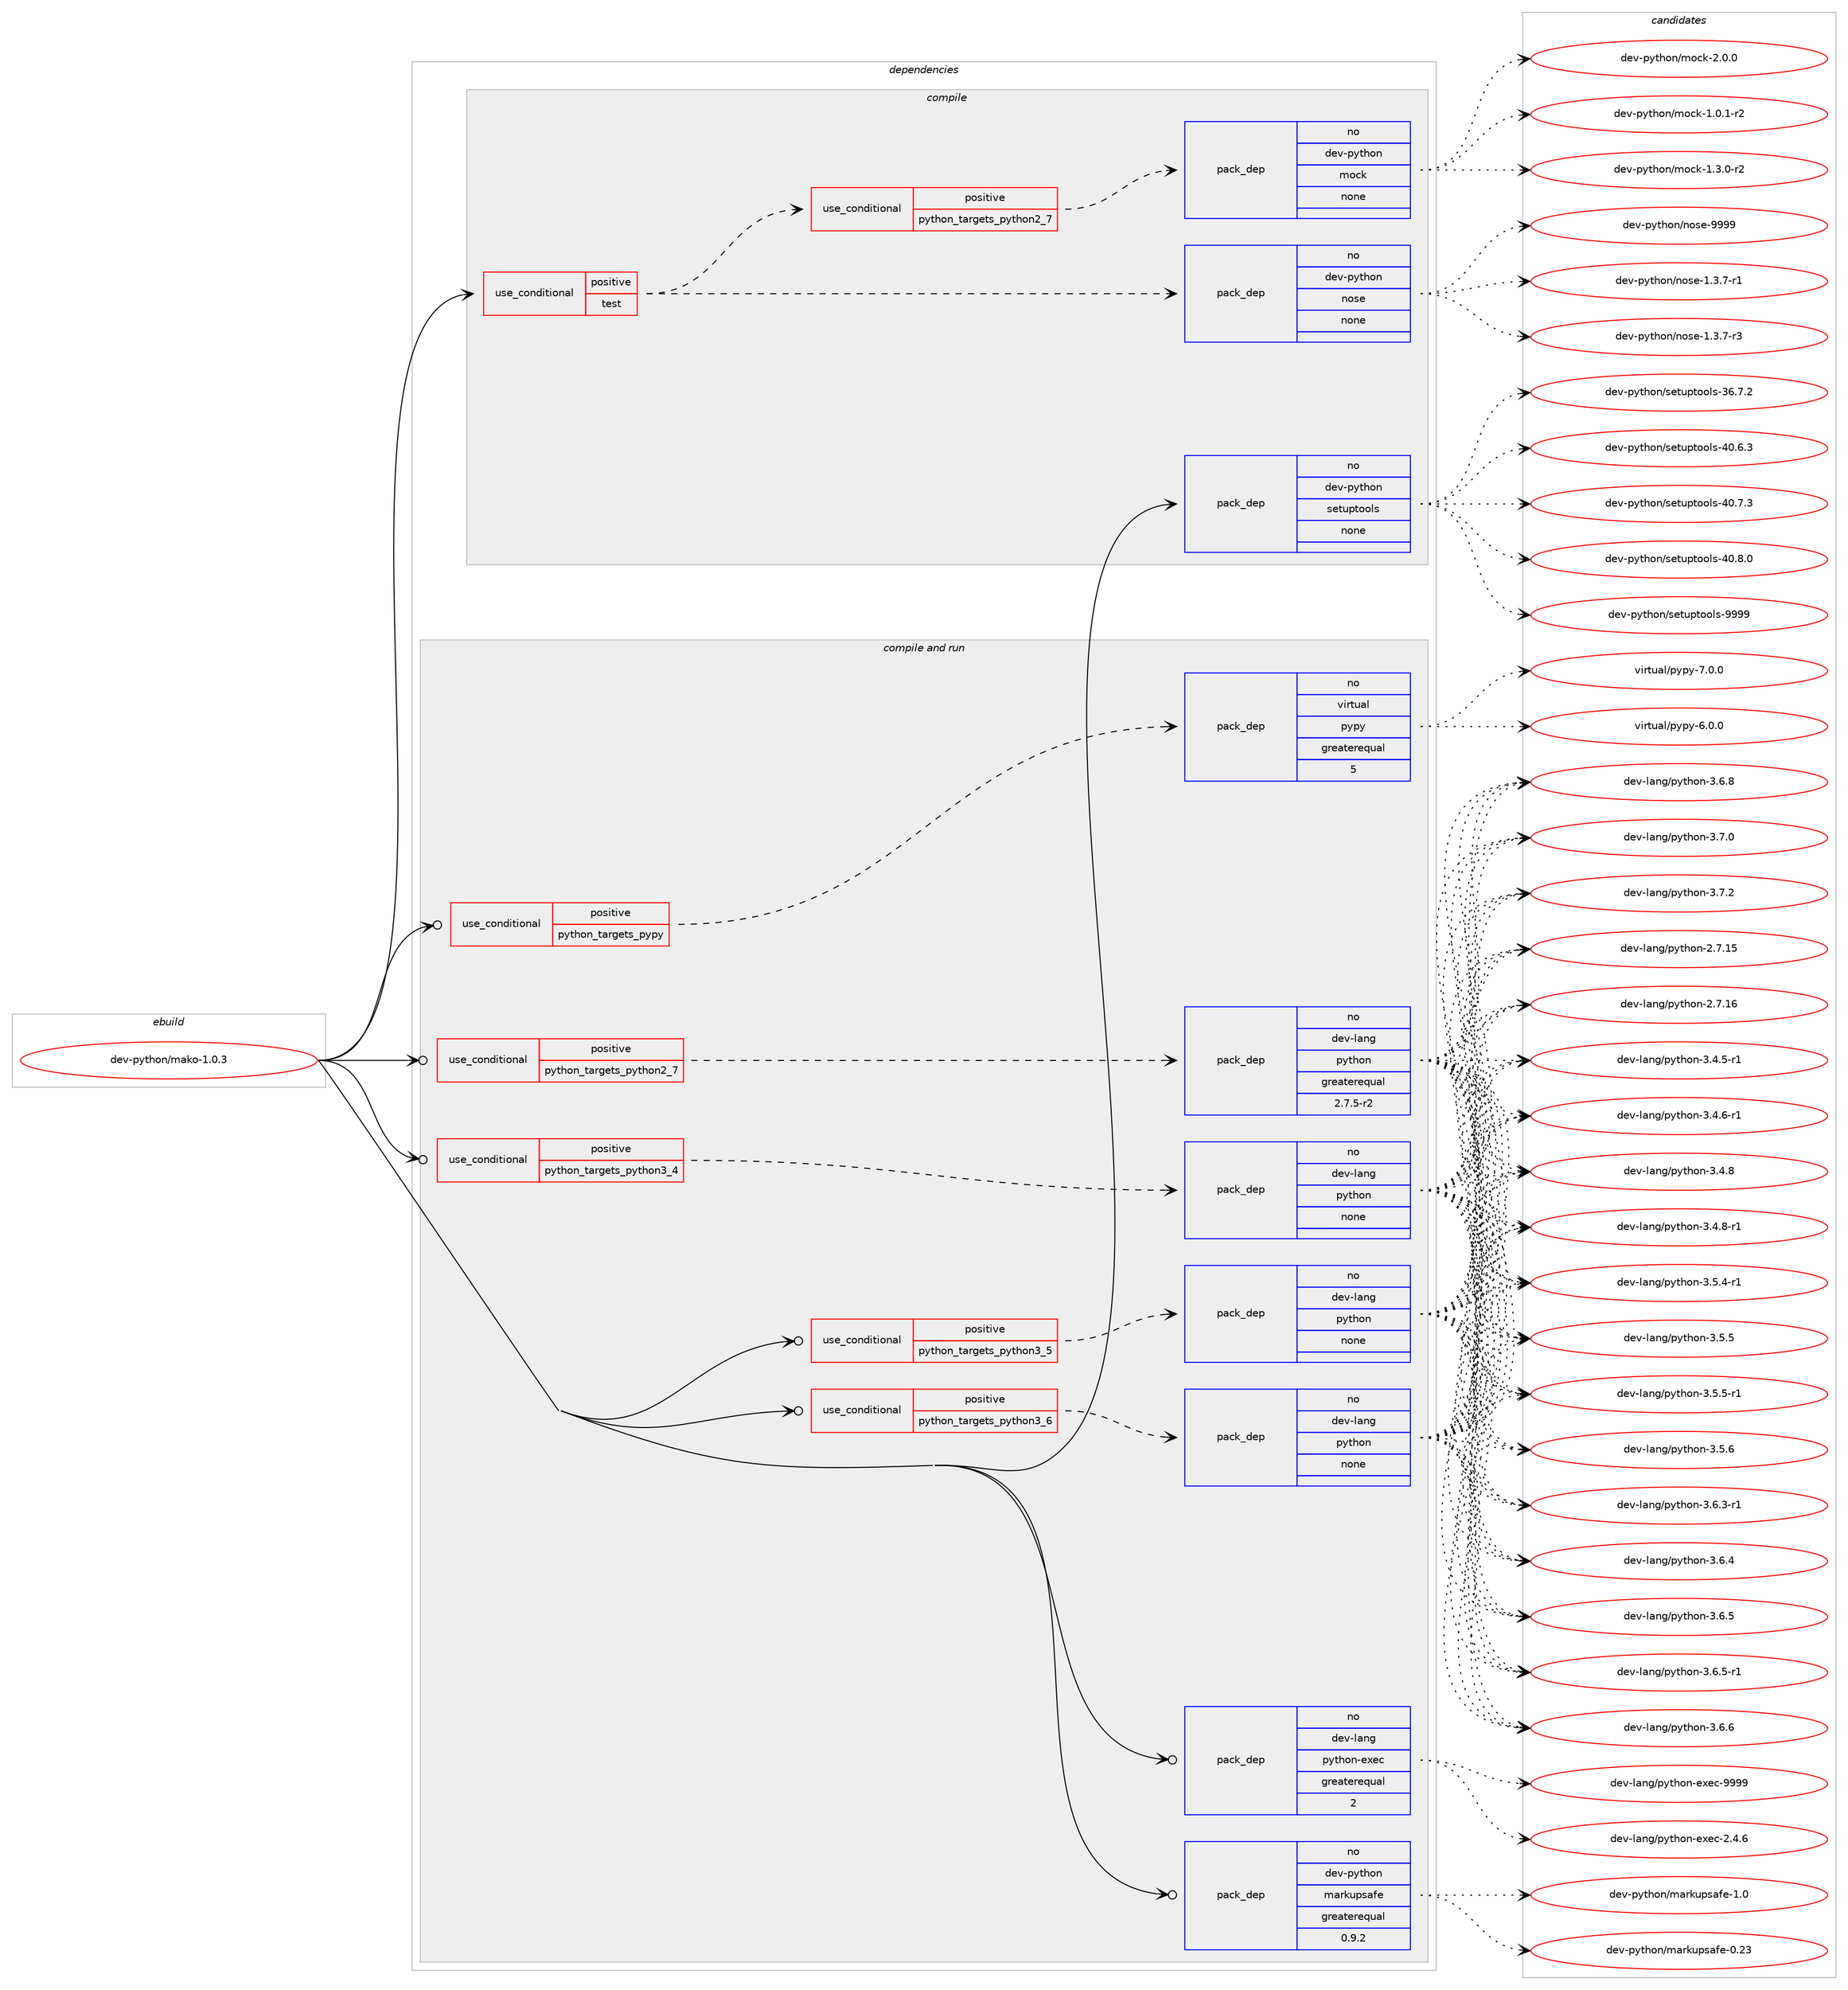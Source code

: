 digraph prolog {

# *************
# Graph options
# *************

newrank=true;
concentrate=true;
compound=true;
graph [rankdir=LR,fontname=Helvetica,fontsize=10,ranksep=1.5];#, ranksep=2.5, nodesep=0.2];
edge  [arrowhead=vee];
node  [fontname=Helvetica,fontsize=10];

# **********
# The ebuild
# **********

subgraph cluster_leftcol {
color=gray;
rank=same;
label=<<i>ebuild</i>>;
id [label="dev-python/mako-1.0.3", color=red, width=4, href="../dev-python/mako-1.0.3.svg"];
}

# ****************
# The dependencies
# ****************

subgraph cluster_midcol {
color=gray;
label=<<i>dependencies</i>>;
subgraph cluster_compile {
fillcolor="#eeeeee";
style=filled;
label=<<i>compile</i>>;
subgraph cond377187 {
dependency1417966 [label=<<TABLE BORDER="0" CELLBORDER="1" CELLSPACING="0" CELLPADDING="4"><TR><TD ROWSPAN="3" CELLPADDING="10">use_conditional</TD></TR><TR><TD>positive</TD></TR><TR><TD>test</TD></TR></TABLE>>, shape=none, color=red];
subgraph pack1017506 {
dependency1417967 [label=<<TABLE BORDER="0" CELLBORDER="1" CELLSPACING="0" CELLPADDING="4" WIDTH="220"><TR><TD ROWSPAN="6" CELLPADDING="30">pack_dep</TD></TR><TR><TD WIDTH="110">no</TD></TR><TR><TD>dev-python</TD></TR><TR><TD>nose</TD></TR><TR><TD>none</TD></TR><TR><TD></TD></TR></TABLE>>, shape=none, color=blue];
}
dependency1417966:e -> dependency1417967:w [weight=20,style="dashed",arrowhead="vee"];
subgraph cond377188 {
dependency1417968 [label=<<TABLE BORDER="0" CELLBORDER="1" CELLSPACING="0" CELLPADDING="4"><TR><TD ROWSPAN="3" CELLPADDING="10">use_conditional</TD></TR><TR><TD>positive</TD></TR><TR><TD>python_targets_python2_7</TD></TR></TABLE>>, shape=none, color=red];
subgraph pack1017507 {
dependency1417969 [label=<<TABLE BORDER="0" CELLBORDER="1" CELLSPACING="0" CELLPADDING="4" WIDTH="220"><TR><TD ROWSPAN="6" CELLPADDING="30">pack_dep</TD></TR><TR><TD WIDTH="110">no</TD></TR><TR><TD>dev-python</TD></TR><TR><TD>mock</TD></TR><TR><TD>none</TD></TR><TR><TD></TD></TR></TABLE>>, shape=none, color=blue];
}
dependency1417968:e -> dependency1417969:w [weight=20,style="dashed",arrowhead="vee"];
}
dependency1417966:e -> dependency1417968:w [weight=20,style="dashed",arrowhead="vee"];
}
id:e -> dependency1417966:w [weight=20,style="solid",arrowhead="vee"];
subgraph pack1017508 {
dependency1417970 [label=<<TABLE BORDER="0" CELLBORDER="1" CELLSPACING="0" CELLPADDING="4" WIDTH="220"><TR><TD ROWSPAN="6" CELLPADDING="30">pack_dep</TD></TR><TR><TD WIDTH="110">no</TD></TR><TR><TD>dev-python</TD></TR><TR><TD>setuptools</TD></TR><TR><TD>none</TD></TR><TR><TD></TD></TR></TABLE>>, shape=none, color=blue];
}
id:e -> dependency1417970:w [weight=20,style="solid",arrowhead="vee"];
}
subgraph cluster_compileandrun {
fillcolor="#eeeeee";
style=filled;
label=<<i>compile and run</i>>;
subgraph cond377189 {
dependency1417971 [label=<<TABLE BORDER="0" CELLBORDER="1" CELLSPACING="0" CELLPADDING="4"><TR><TD ROWSPAN="3" CELLPADDING="10">use_conditional</TD></TR><TR><TD>positive</TD></TR><TR><TD>python_targets_pypy</TD></TR></TABLE>>, shape=none, color=red];
subgraph pack1017509 {
dependency1417972 [label=<<TABLE BORDER="0" CELLBORDER="1" CELLSPACING="0" CELLPADDING="4" WIDTH="220"><TR><TD ROWSPAN="6" CELLPADDING="30">pack_dep</TD></TR><TR><TD WIDTH="110">no</TD></TR><TR><TD>virtual</TD></TR><TR><TD>pypy</TD></TR><TR><TD>greaterequal</TD></TR><TR><TD>5</TD></TR></TABLE>>, shape=none, color=blue];
}
dependency1417971:e -> dependency1417972:w [weight=20,style="dashed",arrowhead="vee"];
}
id:e -> dependency1417971:w [weight=20,style="solid",arrowhead="odotvee"];
subgraph cond377190 {
dependency1417973 [label=<<TABLE BORDER="0" CELLBORDER="1" CELLSPACING="0" CELLPADDING="4"><TR><TD ROWSPAN="3" CELLPADDING="10">use_conditional</TD></TR><TR><TD>positive</TD></TR><TR><TD>python_targets_python2_7</TD></TR></TABLE>>, shape=none, color=red];
subgraph pack1017510 {
dependency1417974 [label=<<TABLE BORDER="0" CELLBORDER="1" CELLSPACING="0" CELLPADDING="4" WIDTH="220"><TR><TD ROWSPAN="6" CELLPADDING="30">pack_dep</TD></TR><TR><TD WIDTH="110">no</TD></TR><TR><TD>dev-lang</TD></TR><TR><TD>python</TD></TR><TR><TD>greaterequal</TD></TR><TR><TD>2.7.5-r2</TD></TR></TABLE>>, shape=none, color=blue];
}
dependency1417973:e -> dependency1417974:w [weight=20,style="dashed",arrowhead="vee"];
}
id:e -> dependency1417973:w [weight=20,style="solid",arrowhead="odotvee"];
subgraph cond377191 {
dependency1417975 [label=<<TABLE BORDER="0" CELLBORDER="1" CELLSPACING="0" CELLPADDING="4"><TR><TD ROWSPAN="3" CELLPADDING="10">use_conditional</TD></TR><TR><TD>positive</TD></TR><TR><TD>python_targets_python3_4</TD></TR></TABLE>>, shape=none, color=red];
subgraph pack1017511 {
dependency1417976 [label=<<TABLE BORDER="0" CELLBORDER="1" CELLSPACING="0" CELLPADDING="4" WIDTH="220"><TR><TD ROWSPAN="6" CELLPADDING="30">pack_dep</TD></TR><TR><TD WIDTH="110">no</TD></TR><TR><TD>dev-lang</TD></TR><TR><TD>python</TD></TR><TR><TD>none</TD></TR><TR><TD></TD></TR></TABLE>>, shape=none, color=blue];
}
dependency1417975:e -> dependency1417976:w [weight=20,style="dashed",arrowhead="vee"];
}
id:e -> dependency1417975:w [weight=20,style="solid",arrowhead="odotvee"];
subgraph cond377192 {
dependency1417977 [label=<<TABLE BORDER="0" CELLBORDER="1" CELLSPACING="0" CELLPADDING="4"><TR><TD ROWSPAN="3" CELLPADDING="10">use_conditional</TD></TR><TR><TD>positive</TD></TR><TR><TD>python_targets_python3_5</TD></TR></TABLE>>, shape=none, color=red];
subgraph pack1017512 {
dependency1417978 [label=<<TABLE BORDER="0" CELLBORDER="1" CELLSPACING="0" CELLPADDING="4" WIDTH="220"><TR><TD ROWSPAN="6" CELLPADDING="30">pack_dep</TD></TR><TR><TD WIDTH="110">no</TD></TR><TR><TD>dev-lang</TD></TR><TR><TD>python</TD></TR><TR><TD>none</TD></TR><TR><TD></TD></TR></TABLE>>, shape=none, color=blue];
}
dependency1417977:e -> dependency1417978:w [weight=20,style="dashed",arrowhead="vee"];
}
id:e -> dependency1417977:w [weight=20,style="solid",arrowhead="odotvee"];
subgraph cond377193 {
dependency1417979 [label=<<TABLE BORDER="0" CELLBORDER="1" CELLSPACING="0" CELLPADDING="4"><TR><TD ROWSPAN="3" CELLPADDING="10">use_conditional</TD></TR><TR><TD>positive</TD></TR><TR><TD>python_targets_python3_6</TD></TR></TABLE>>, shape=none, color=red];
subgraph pack1017513 {
dependency1417980 [label=<<TABLE BORDER="0" CELLBORDER="1" CELLSPACING="0" CELLPADDING="4" WIDTH="220"><TR><TD ROWSPAN="6" CELLPADDING="30">pack_dep</TD></TR><TR><TD WIDTH="110">no</TD></TR><TR><TD>dev-lang</TD></TR><TR><TD>python</TD></TR><TR><TD>none</TD></TR><TR><TD></TD></TR></TABLE>>, shape=none, color=blue];
}
dependency1417979:e -> dependency1417980:w [weight=20,style="dashed",arrowhead="vee"];
}
id:e -> dependency1417979:w [weight=20,style="solid",arrowhead="odotvee"];
subgraph pack1017514 {
dependency1417981 [label=<<TABLE BORDER="0" CELLBORDER="1" CELLSPACING="0" CELLPADDING="4" WIDTH="220"><TR><TD ROWSPAN="6" CELLPADDING="30">pack_dep</TD></TR><TR><TD WIDTH="110">no</TD></TR><TR><TD>dev-lang</TD></TR><TR><TD>python-exec</TD></TR><TR><TD>greaterequal</TD></TR><TR><TD>2</TD></TR></TABLE>>, shape=none, color=blue];
}
id:e -> dependency1417981:w [weight=20,style="solid",arrowhead="odotvee"];
subgraph pack1017515 {
dependency1417982 [label=<<TABLE BORDER="0" CELLBORDER="1" CELLSPACING="0" CELLPADDING="4" WIDTH="220"><TR><TD ROWSPAN="6" CELLPADDING="30">pack_dep</TD></TR><TR><TD WIDTH="110">no</TD></TR><TR><TD>dev-python</TD></TR><TR><TD>markupsafe</TD></TR><TR><TD>greaterequal</TD></TR><TR><TD>0.9.2</TD></TR></TABLE>>, shape=none, color=blue];
}
id:e -> dependency1417982:w [weight=20,style="solid",arrowhead="odotvee"];
}
subgraph cluster_run {
fillcolor="#eeeeee";
style=filled;
label=<<i>run</i>>;
}
}

# **************
# The candidates
# **************

subgraph cluster_choices {
rank=same;
color=gray;
label=<<i>candidates</i>>;

subgraph choice1017506 {
color=black;
nodesep=1;
choice10010111845112121116104111110471101111151014549465146554511449 [label="dev-python/nose-1.3.7-r1", color=red, width=4,href="../dev-python/nose-1.3.7-r1.svg"];
choice10010111845112121116104111110471101111151014549465146554511451 [label="dev-python/nose-1.3.7-r3", color=red, width=4,href="../dev-python/nose-1.3.7-r3.svg"];
choice10010111845112121116104111110471101111151014557575757 [label="dev-python/nose-9999", color=red, width=4,href="../dev-python/nose-9999.svg"];
dependency1417967:e -> choice10010111845112121116104111110471101111151014549465146554511449:w [style=dotted,weight="100"];
dependency1417967:e -> choice10010111845112121116104111110471101111151014549465146554511451:w [style=dotted,weight="100"];
dependency1417967:e -> choice10010111845112121116104111110471101111151014557575757:w [style=dotted,weight="100"];
}
subgraph choice1017507 {
color=black;
nodesep=1;
choice1001011184511212111610411111047109111991074549464846494511450 [label="dev-python/mock-1.0.1-r2", color=red, width=4,href="../dev-python/mock-1.0.1-r2.svg"];
choice1001011184511212111610411111047109111991074549465146484511450 [label="dev-python/mock-1.3.0-r2", color=red, width=4,href="../dev-python/mock-1.3.0-r2.svg"];
choice100101118451121211161041111104710911199107455046484648 [label="dev-python/mock-2.0.0", color=red, width=4,href="../dev-python/mock-2.0.0.svg"];
dependency1417969:e -> choice1001011184511212111610411111047109111991074549464846494511450:w [style=dotted,weight="100"];
dependency1417969:e -> choice1001011184511212111610411111047109111991074549465146484511450:w [style=dotted,weight="100"];
dependency1417969:e -> choice100101118451121211161041111104710911199107455046484648:w [style=dotted,weight="100"];
}
subgraph choice1017508 {
color=black;
nodesep=1;
choice100101118451121211161041111104711510111611711211611111110811545515446554650 [label="dev-python/setuptools-36.7.2", color=red, width=4,href="../dev-python/setuptools-36.7.2.svg"];
choice100101118451121211161041111104711510111611711211611111110811545524846544651 [label="dev-python/setuptools-40.6.3", color=red, width=4,href="../dev-python/setuptools-40.6.3.svg"];
choice100101118451121211161041111104711510111611711211611111110811545524846554651 [label="dev-python/setuptools-40.7.3", color=red, width=4,href="../dev-python/setuptools-40.7.3.svg"];
choice100101118451121211161041111104711510111611711211611111110811545524846564648 [label="dev-python/setuptools-40.8.0", color=red, width=4,href="../dev-python/setuptools-40.8.0.svg"];
choice10010111845112121116104111110471151011161171121161111111081154557575757 [label="dev-python/setuptools-9999", color=red, width=4,href="../dev-python/setuptools-9999.svg"];
dependency1417970:e -> choice100101118451121211161041111104711510111611711211611111110811545515446554650:w [style=dotted,weight="100"];
dependency1417970:e -> choice100101118451121211161041111104711510111611711211611111110811545524846544651:w [style=dotted,weight="100"];
dependency1417970:e -> choice100101118451121211161041111104711510111611711211611111110811545524846554651:w [style=dotted,weight="100"];
dependency1417970:e -> choice100101118451121211161041111104711510111611711211611111110811545524846564648:w [style=dotted,weight="100"];
dependency1417970:e -> choice10010111845112121116104111110471151011161171121161111111081154557575757:w [style=dotted,weight="100"];
}
subgraph choice1017509 {
color=black;
nodesep=1;
choice1181051141161179710847112121112121455446484648 [label="virtual/pypy-6.0.0", color=red, width=4,href="../virtual/pypy-6.0.0.svg"];
choice1181051141161179710847112121112121455546484648 [label="virtual/pypy-7.0.0", color=red, width=4,href="../virtual/pypy-7.0.0.svg"];
dependency1417972:e -> choice1181051141161179710847112121112121455446484648:w [style=dotted,weight="100"];
dependency1417972:e -> choice1181051141161179710847112121112121455546484648:w [style=dotted,weight="100"];
}
subgraph choice1017510 {
color=black;
nodesep=1;
choice10010111845108971101034711212111610411111045504655464953 [label="dev-lang/python-2.7.15", color=red, width=4,href="../dev-lang/python-2.7.15.svg"];
choice10010111845108971101034711212111610411111045504655464954 [label="dev-lang/python-2.7.16", color=red, width=4,href="../dev-lang/python-2.7.16.svg"];
choice1001011184510897110103471121211161041111104551465246534511449 [label="dev-lang/python-3.4.5-r1", color=red, width=4,href="../dev-lang/python-3.4.5-r1.svg"];
choice1001011184510897110103471121211161041111104551465246544511449 [label="dev-lang/python-3.4.6-r1", color=red, width=4,href="../dev-lang/python-3.4.6-r1.svg"];
choice100101118451089711010347112121116104111110455146524656 [label="dev-lang/python-3.4.8", color=red, width=4,href="../dev-lang/python-3.4.8.svg"];
choice1001011184510897110103471121211161041111104551465246564511449 [label="dev-lang/python-3.4.8-r1", color=red, width=4,href="../dev-lang/python-3.4.8-r1.svg"];
choice1001011184510897110103471121211161041111104551465346524511449 [label="dev-lang/python-3.5.4-r1", color=red, width=4,href="../dev-lang/python-3.5.4-r1.svg"];
choice100101118451089711010347112121116104111110455146534653 [label="dev-lang/python-3.5.5", color=red, width=4,href="../dev-lang/python-3.5.5.svg"];
choice1001011184510897110103471121211161041111104551465346534511449 [label="dev-lang/python-3.5.5-r1", color=red, width=4,href="../dev-lang/python-3.5.5-r1.svg"];
choice100101118451089711010347112121116104111110455146534654 [label="dev-lang/python-3.5.6", color=red, width=4,href="../dev-lang/python-3.5.6.svg"];
choice1001011184510897110103471121211161041111104551465446514511449 [label="dev-lang/python-3.6.3-r1", color=red, width=4,href="../dev-lang/python-3.6.3-r1.svg"];
choice100101118451089711010347112121116104111110455146544652 [label="dev-lang/python-3.6.4", color=red, width=4,href="../dev-lang/python-3.6.4.svg"];
choice100101118451089711010347112121116104111110455146544653 [label="dev-lang/python-3.6.5", color=red, width=4,href="../dev-lang/python-3.6.5.svg"];
choice1001011184510897110103471121211161041111104551465446534511449 [label="dev-lang/python-3.6.5-r1", color=red, width=4,href="../dev-lang/python-3.6.5-r1.svg"];
choice100101118451089711010347112121116104111110455146544654 [label="dev-lang/python-3.6.6", color=red, width=4,href="../dev-lang/python-3.6.6.svg"];
choice100101118451089711010347112121116104111110455146544656 [label="dev-lang/python-3.6.8", color=red, width=4,href="../dev-lang/python-3.6.8.svg"];
choice100101118451089711010347112121116104111110455146554648 [label="dev-lang/python-3.7.0", color=red, width=4,href="../dev-lang/python-3.7.0.svg"];
choice100101118451089711010347112121116104111110455146554650 [label="dev-lang/python-3.7.2", color=red, width=4,href="../dev-lang/python-3.7.2.svg"];
dependency1417974:e -> choice10010111845108971101034711212111610411111045504655464953:w [style=dotted,weight="100"];
dependency1417974:e -> choice10010111845108971101034711212111610411111045504655464954:w [style=dotted,weight="100"];
dependency1417974:e -> choice1001011184510897110103471121211161041111104551465246534511449:w [style=dotted,weight="100"];
dependency1417974:e -> choice1001011184510897110103471121211161041111104551465246544511449:w [style=dotted,weight="100"];
dependency1417974:e -> choice100101118451089711010347112121116104111110455146524656:w [style=dotted,weight="100"];
dependency1417974:e -> choice1001011184510897110103471121211161041111104551465246564511449:w [style=dotted,weight="100"];
dependency1417974:e -> choice1001011184510897110103471121211161041111104551465346524511449:w [style=dotted,weight="100"];
dependency1417974:e -> choice100101118451089711010347112121116104111110455146534653:w [style=dotted,weight="100"];
dependency1417974:e -> choice1001011184510897110103471121211161041111104551465346534511449:w [style=dotted,weight="100"];
dependency1417974:e -> choice100101118451089711010347112121116104111110455146534654:w [style=dotted,weight="100"];
dependency1417974:e -> choice1001011184510897110103471121211161041111104551465446514511449:w [style=dotted,weight="100"];
dependency1417974:e -> choice100101118451089711010347112121116104111110455146544652:w [style=dotted,weight="100"];
dependency1417974:e -> choice100101118451089711010347112121116104111110455146544653:w [style=dotted,weight="100"];
dependency1417974:e -> choice1001011184510897110103471121211161041111104551465446534511449:w [style=dotted,weight="100"];
dependency1417974:e -> choice100101118451089711010347112121116104111110455146544654:w [style=dotted,weight="100"];
dependency1417974:e -> choice100101118451089711010347112121116104111110455146544656:w [style=dotted,weight="100"];
dependency1417974:e -> choice100101118451089711010347112121116104111110455146554648:w [style=dotted,weight="100"];
dependency1417974:e -> choice100101118451089711010347112121116104111110455146554650:w [style=dotted,weight="100"];
}
subgraph choice1017511 {
color=black;
nodesep=1;
choice10010111845108971101034711212111610411111045504655464953 [label="dev-lang/python-2.7.15", color=red, width=4,href="../dev-lang/python-2.7.15.svg"];
choice10010111845108971101034711212111610411111045504655464954 [label="dev-lang/python-2.7.16", color=red, width=4,href="../dev-lang/python-2.7.16.svg"];
choice1001011184510897110103471121211161041111104551465246534511449 [label="dev-lang/python-3.4.5-r1", color=red, width=4,href="../dev-lang/python-3.4.5-r1.svg"];
choice1001011184510897110103471121211161041111104551465246544511449 [label="dev-lang/python-3.4.6-r1", color=red, width=4,href="../dev-lang/python-3.4.6-r1.svg"];
choice100101118451089711010347112121116104111110455146524656 [label="dev-lang/python-3.4.8", color=red, width=4,href="../dev-lang/python-3.4.8.svg"];
choice1001011184510897110103471121211161041111104551465246564511449 [label="dev-lang/python-3.4.8-r1", color=red, width=4,href="../dev-lang/python-3.4.8-r1.svg"];
choice1001011184510897110103471121211161041111104551465346524511449 [label="dev-lang/python-3.5.4-r1", color=red, width=4,href="../dev-lang/python-3.5.4-r1.svg"];
choice100101118451089711010347112121116104111110455146534653 [label="dev-lang/python-3.5.5", color=red, width=4,href="../dev-lang/python-3.5.5.svg"];
choice1001011184510897110103471121211161041111104551465346534511449 [label="dev-lang/python-3.5.5-r1", color=red, width=4,href="../dev-lang/python-3.5.5-r1.svg"];
choice100101118451089711010347112121116104111110455146534654 [label="dev-lang/python-3.5.6", color=red, width=4,href="../dev-lang/python-3.5.6.svg"];
choice1001011184510897110103471121211161041111104551465446514511449 [label="dev-lang/python-3.6.3-r1", color=red, width=4,href="../dev-lang/python-3.6.3-r1.svg"];
choice100101118451089711010347112121116104111110455146544652 [label="dev-lang/python-3.6.4", color=red, width=4,href="../dev-lang/python-3.6.4.svg"];
choice100101118451089711010347112121116104111110455146544653 [label="dev-lang/python-3.6.5", color=red, width=4,href="../dev-lang/python-3.6.5.svg"];
choice1001011184510897110103471121211161041111104551465446534511449 [label="dev-lang/python-3.6.5-r1", color=red, width=4,href="../dev-lang/python-3.6.5-r1.svg"];
choice100101118451089711010347112121116104111110455146544654 [label="dev-lang/python-3.6.6", color=red, width=4,href="../dev-lang/python-3.6.6.svg"];
choice100101118451089711010347112121116104111110455146544656 [label="dev-lang/python-3.6.8", color=red, width=4,href="../dev-lang/python-3.6.8.svg"];
choice100101118451089711010347112121116104111110455146554648 [label="dev-lang/python-3.7.0", color=red, width=4,href="../dev-lang/python-3.7.0.svg"];
choice100101118451089711010347112121116104111110455146554650 [label="dev-lang/python-3.7.2", color=red, width=4,href="../dev-lang/python-3.7.2.svg"];
dependency1417976:e -> choice10010111845108971101034711212111610411111045504655464953:w [style=dotted,weight="100"];
dependency1417976:e -> choice10010111845108971101034711212111610411111045504655464954:w [style=dotted,weight="100"];
dependency1417976:e -> choice1001011184510897110103471121211161041111104551465246534511449:w [style=dotted,weight="100"];
dependency1417976:e -> choice1001011184510897110103471121211161041111104551465246544511449:w [style=dotted,weight="100"];
dependency1417976:e -> choice100101118451089711010347112121116104111110455146524656:w [style=dotted,weight="100"];
dependency1417976:e -> choice1001011184510897110103471121211161041111104551465246564511449:w [style=dotted,weight="100"];
dependency1417976:e -> choice1001011184510897110103471121211161041111104551465346524511449:w [style=dotted,weight="100"];
dependency1417976:e -> choice100101118451089711010347112121116104111110455146534653:w [style=dotted,weight="100"];
dependency1417976:e -> choice1001011184510897110103471121211161041111104551465346534511449:w [style=dotted,weight="100"];
dependency1417976:e -> choice100101118451089711010347112121116104111110455146534654:w [style=dotted,weight="100"];
dependency1417976:e -> choice1001011184510897110103471121211161041111104551465446514511449:w [style=dotted,weight="100"];
dependency1417976:e -> choice100101118451089711010347112121116104111110455146544652:w [style=dotted,weight="100"];
dependency1417976:e -> choice100101118451089711010347112121116104111110455146544653:w [style=dotted,weight="100"];
dependency1417976:e -> choice1001011184510897110103471121211161041111104551465446534511449:w [style=dotted,weight="100"];
dependency1417976:e -> choice100101118451089711010347112121116104111110455146544654:w [style=dotted,weight="100"];
dependency1417976:e -> choice100101118451089711010347112121116104111110455146544656:w [style=dotted,weight="100"];
dependency1417976:e -> choice100101118451089711010347112121116104111110455146554648:w [style=dotted,weight="100"];
dependency1417976:e -> choice100101118451089711010347112121116104111110455146554650:w [style=dotted,weight="100"];
}
subgraph choice1017512 {
color=black;
nodesep=1;
choice10010111845108971101034711212111610411111045504655464953 [label="dev-lang/python-2.7.15", color=red, width=4,href="../dev-lang/python-2.7.15.svg"];
choice10010111845108971101034711212111610411111045504655464954 [label="dev-lang/python-2.7.16", color=red, width=4,href="../dev-lang/python-2.7.16.svg"];
choice1001011184510897110103471121211161041111104551465246534511449 [label="dev-lang/python-3.4.5-r1", color=red, width=4,href="../dev-lang/python-3.4.5-r1.svg"];
choice1001011184510897110103471121211161041111104551465246544511449 [label="dev-lang/python-3.4.6-r1", color=red, width=4,href="../dev-lang/python-3.4.6-r1.svg"];
choice100101118451089711010347112121116104111110455146524656 [label="dev-lang/python-3.4.8", color=red, width=4,href="../dev-lang/python-3.4.8.svg"];
choice1001011184510897110103471121211161041111104551465246564511449 [label="dev-lang/python-3.4.8-r1", color=red, width=4,href="../dev-lang/python-3.4.8-r1.svg"];
choice1001011184510897110103471121211161041111104551465346524511449 [label="dev-lang/python-3.5.4-r1", color=red, width=4,href="../dev-lang/python-3.5.4-r1.svg"];
choice100101118451089711010347112121116104111110455146534653 [label="dev-lang/python-3.5.5", color=red, width=4,href="../dev-lang/python-3.5.5.svg"];
choice1001011184510897110103471121211161041111104551465346534511449 [label="dev-lang/python-3.5.5-r1", color=red, width=4,href="../dev-lang/python-3.5.5-r1.svg"];
choice100101118451089711010347112121116104111110455146534654 [label="dev-lang/python-3.5.6", color=red, width=4,href="../dev-lang/python-3.5.6.svg"];
choice1001011184510897110103471121211161041111104551465446514511449 [label="dev-lang/python-3.6.3-r1", color=red, width=4,href="../dev-lang/python-3.6.3-r1.svg"];
choice100101118451089711010347112121116104111110455146544652 [label="dev-lang/python-3.6.4", color=red, width=4,href="../dev-lang/python-3.6.4.svg"];
choice100101118451089711010347112121116104111110455146544653 [label="dev-lang/python-3.6.5", color=red, width=4,href="../dev-lang/python-3.6.5.svg"];
choice1001011184510897110103471121211161041111104551465446534511449 [label="dev-lang/python-3.6.5-r1", color=red, width=4,href="../dev-lang/python-3.6.5-r1.svg"];
choice100101118451089711010347112121116104111110455146544654 [label="dev-lang/python-3.6.6", color=red, width=4,href="../dev-lang/python-3.6.6.svg"];
choice100101118451089711010347112121116104111110455146544656 [label="dev-lang/python-3.6.8", color=red, width=4,href="../dev-lang/python-3.6.8.svg"];
choice100101118451089711010347112121116104111110455146554648 [label="dev-lang/python-3.7.0", color=red, width=4,href="../dev-lang/python-3.7.0.svg"];
choice100101118451089711010347112121116104111110455146554650 [label="dev-lang/python-3.7.2", color=red, width=4,href="../dev-lang/python-3.7.2.svg"];
dependency1417978:e -> choice10010111845108971101034711212111610411111045504655464953:w [style=dotted,weight="100"];
dependency1417978:e -> choice10010111845108971101034711212111610411111045504655464954:w [style=dotted,weight="100"];
dependency1417978:e -> choice1001011184510897110103471121211161041111104551465246534511449:w [style=dotted,weight="100"];
dependency1417978:e -> choice1001011184510897110103471121211161041111104551465246544511449:w [style=dotted,weight="100"];
dependency1417978:e -> choice100101118451089711010347112121116104111110455146524656:w [style=dotted,weight="100"];
dependency1417978:e -> choice1001011184510897110103471121211161041111104551465246564511449:w [style=dotted,weight="100"];
dependency1417978:e -> choice1001011184510897110103471121211161041111104551465346524511449:w [style=dotted,weight="100"];
dependency1417978:e -> choice100101118451089711010347112121116104111110455146534653:w [style=dotted,weight="100"];
dependency1417978:e -> choice1001011184510897110103471121211161041111104551465346534511449:w [style=dotted,weight="100"];
dependency1417978:e -> choice100101118451089711010347112121116104111110455146534654:w [style=dotted,weight="100"];
dependency1417978:e -> choice1001011184510897110103471121211161041111104551465446514511449:w [style=dotted,weight="100"];
dependency1417978:e -> choice100101118451089711010347112121116104111110455146544652:w [style=dotted,weight="100"];
dependency1417978:e -> choice100101118451089711010347112121116104111110455146544653:w [style=dotted,weight="100"];
dependency1417978:e -> choice1001011184510897110103471121211161041111104551465446534511449:w [style=dotted,weight="100"];
dependency1417978:e -> choice100101118451089711010347112121116104111110455146544654:w [style=dotted,weight="100"];
dependency1417978:e -> choice100101118451089711010347112121116104111110455146544656:w [style=dotted,weight="100"];
dependency1417978:e -> choice100101118451089711010347112121116104111110455146554648:w [style=dotted,weight="100"];
dependency1417978:e -> choice100101118451089711010347112121116104111110455146554650:w [style=dotted,weight="100"];
}
subgraph choice1017513 {
color=black;
nodesep=1;
choice10010111845108971101034711212111610411111045504655464953 [label="dev-lang/python-2.7.15", color=red, width=4,href="../dev-lang/python-2.7.15.svg"];
choice10010111845108971101034711212111610411111045504655464954 [label="dev-lang/python-2.7.16", color=red, width=4,href="../dev-lang/python-2.7.16.svg"];
choice1001011184510897110103471121211161041111104551465246534511449 [label="dev-lang/python-3.4.5-r1", color=red, width=4,href="../dev-lang/python-3.4.5-r1.svg"];
choice1001011184510897110103471121211161041111104551465246544511449 [label="dev-lang/python-3.4.6-r1", color=red, width=4,href="../dev-lang/python-3.4.6-r1.svg"];
choice100101118451089711010347112121116104111110455146524656 [label="dev-lang/python-3.4.8", color=red, width=4,href="../dev-lang/python-3.4.8.svg"];
choice1001011184510897110103471121211161041111104551465246564511449 [label="dev-lang/python-3.4.8-r1", color=red, width=4,href="../dev-lang/python-3.4.8-r1.svg"];
choice1001011184510897110103471121211161041111104551465346524511449 [label="dev-lang/python-3.5.4-r1", color=red, width=4,href="../dev-lang/python-3.5.4-r1.svg"];
choice100101118451089711010347112121116104111110455146534653 [label="dev-lang/python-3.5.5", color=red, width=4,href="../dev-lang/python-3.5.5.svg"];
choice1001011184510897110103471121211161041111104551465346534511449 [label="dev-lang/python-3.5.5-r1", color=red, width=4,href="../dev-lang/python-3.5.5-r1.svg"];
choice100101118451089711010347112121116104111110455146534654 [label="dev-lang/python-3.5.6", color=red, width=4,href="../dev-lang/python-3.5.6.svg"];
choice1001011184510897110103471121211161041111104551465446514511449 [label="dev-lang/python-3.6.3-r1", color=red, width=4,href="../dev-lang/python-3.6.3-r1.svg"];
choice100101118451089711010347112121116104111110455146544652 [label="dev-lang/python-3.6.4", color=red, width=4,href="../dev-lang/python-3.6.4.svg"];
choice100101118451089711010347112121116104111110455146544653 [label="dev-lang/python-3.6.5", color=red, width=4,href="../dev-lang/python-3.6.5.svg"];
choice1001011184510897110103471121211161041111104551465446534511449 [label="dev-lang/python-3.6.5-r1", color=red, width=4,href="../dev-lang/python-3.6.5-r1.svg"];
choice100101118451089711010347112121116104111110455146544654 [label="dev-lang/python-3.6.6", color=red, width=4,href="../dev-lang/python-3.6.6.svg"];
choice100101118451089711010347112121116104111110455146544656 [label="dev-lang/python-3.6.8", color=red, width=4,href="../dev-lang/python-3.6.8.svg"];
choice100101118451089711010347112121116104111110455146554648 [label="dev-lang/python-3.7.0", color=red, width=4,href="../dev-lang/python-3.7.0.svg"];
choice100101118451089711010347112121116104111110455146554650 [label="dev-lang/python-3.7.2", color=red, width=4,href="../dev-lang/python-3.7.2.svg"];
dependency1417980:e -> choice10010111845108971101034711212111610411111045504655464953:w [style=dotted,weight="100"];
dependency1417980:e -> choice10010111845108971101034711212111610411111045504655464954:w [style=dotted,weight="100"];
dependency1417980:e -> choice1001011184510897110103471121211161041111104551465246534511449:w [style=dotted,weight="100"];
dependency1417980:e -> choice1001011184510897110103471121211161041111104551465246544511449:w [style=dotted,weight="100"];
dependency1417980:e -> choice100101118451089711010347112121116104111110455146524656:w [style=dotted,weight="100"];
dependency1417980:e -> choice1001011184510897110103471121211161041111104551465246564511449:w [style=dotted,weight="100"];
dependency1417980:e -> choice1001011184510897110103471121211161041111104551465346524511449:w [style=dotted,weight="100"];
dependency1417980:e -> choice100101118451089711010347112121116104111110455146534653:w [style=dotted,weight="100"];
dependency1417980:e -> choice1001011184510897110103471121211161041111104551465346534511449:w [style=dotted,weight="100"];
dependency1417980:e -> choice100101118451089711010347112121116104111110455146534654:w [style=dotted,weight="100"];
dependency1417980:e -> choice1001011184510897110103471121211161041111104551465446514511449:w [style=dotted,weight="100"];
dependency1417980:e -> choice100101118451089711010347112121116104111110455146544652:w [style=dotted,weight="100"];
dependency1417980:e -> choice100101118451089711010347112121116104111110455146544653:w [style=dotted,weight="100"];
dependency1417980:e -> choice1001011184510897110103471121211161041111104551465446534511449:w [style=dotted,weight="100"];
dependency1417980:e -> choice100101118451089711010347112121116104111110455146544654:w [style=dotted,weight="100"];
dependency1417980:e -> choice100101118451089711010347112121116104111110455146544656:w [style=dotted,weight="100"];
dependency1417980:e -> choice100101118451089711010347112121116104111110455146554648:w [style=dotted,weight="100"];
dependency1417980:e -> choice100101118451089711010347112121116104111110455146554650:w [style=dotted,weight="100"];
}
subgraph choice1017514 {
color=black;
nodesep=1;
choice1001011184510897110103471121211161041111104510112010199455046524654 [label="dev-lang/python-exec-2.4.6", color=red, width=4,href="../dev-lang/python-exec-2.4.6.svg"];
choice10010111845108971101034711212111610411111045101120101994557575757 [label="dev-lang/python-exec-9999", color=red, width=4,href="../dev-lang/python-exec-9999.svg"];
dependency1417981:e -> choice1001011184510897110103471121211161041111104510112010199455046524654:w [style=dotted,weight="100"];
dependency1417981:e -> choice10010111845108971101034711212111610411111045101120101994557575757:w [style=dotted,weight="100"];
}
subgraph choice1017515 {
color=black;
nodesep=1;
choice100101118451121211161041111104710997114107117112115971021014548465051 [label="dev-python/markupsafe-0.23", color=red, width=4,href="../dev-python/markupsafe-0.23.svg"];
choice1001011184511212111610411111047109971141071171121159710210145494648 [label="dev-python/markupsafe-1.0", color=red, width=4,href="../dev-python/markupsafe-1.0.svg"];
dependency1417982:e -> choice100101118451121211161041111104710997114107117112115971021014548465051:w [style=dotted,weight="100"];
dependency1417982:e -> choice1001011184511212111610411111047109971141071171121159710210145494648:w [style=dotted,weight="100"];
}
}

}
